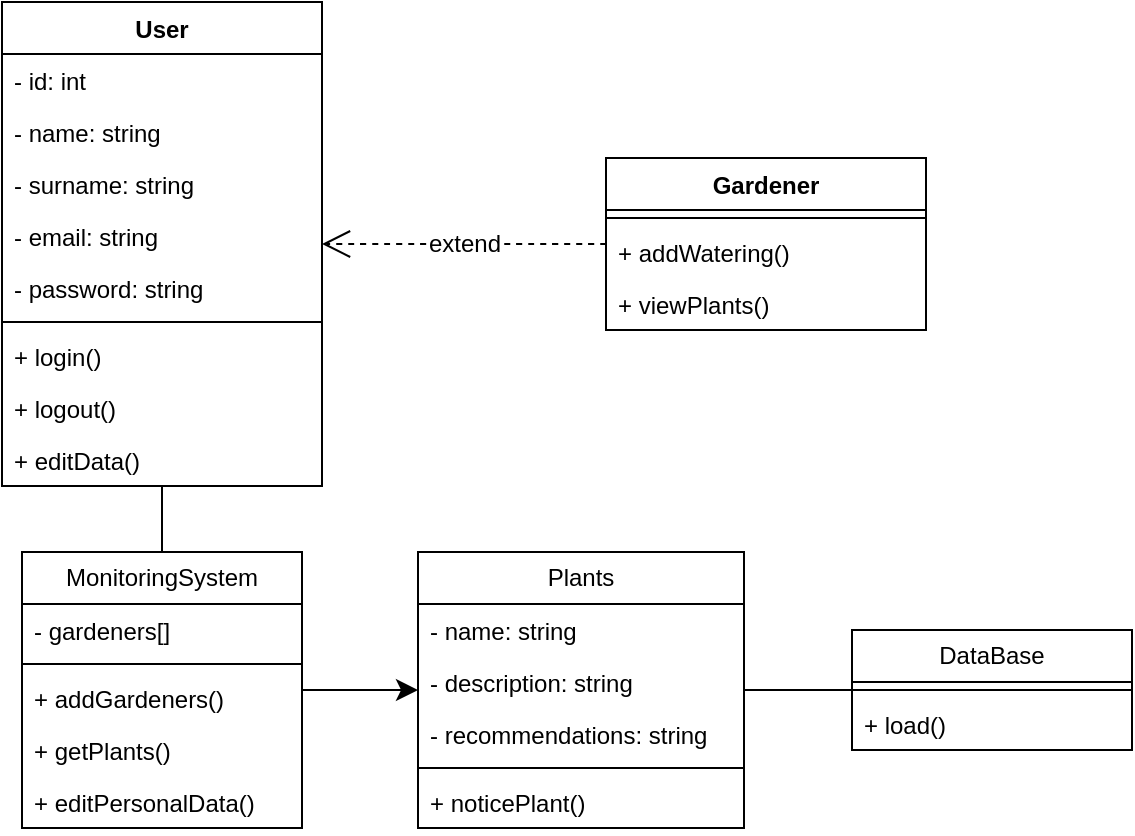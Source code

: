 <mxfile version="24.7.5">
  <diagram name="Страница — 1" id="VITqMJHGawG_AV4IwLpY">
    <mxGraphModel dx="1098" dy="828" grid="0" gridSize="10" guides="1" tooltips="1" connect="1" arrows="1" fold="1" page="0" pageScale="1" pageWidth="827" pageHeight="1169" math="0" shadow="0">
      <root>
        <mxCell id="0" />
        <mxCell id="1" parent="0" />
        <mxCell id="oMOa3SXm_goFEWfaKYYf-68" style="edgeStyle=none;shape=connector;curved=1;rounded=0;orthogonalLoop=1;jettySize=auto;html=1;strokeColor=default;align=center;verticalAlign=middle;fontFamily=Helvetica;fontSize=12;fontColor=default;labelBackgroundColor=default;startFill=0;startSize=8;endArrow=none;endSize=8;" parent="1" source="oMOa3SXm_goFEWfaKYYf-75" target="oMOa3SXm_goFEWfaKYYf-40" edge="1">
          <mxGeometry relative="1" as="geometry">
            <mxPoint x="110.378" y="541" as="sourcePoint" />
          </mxGeometry>
        </mxCell>
        <mxCell id="oMOa3SXm_goFEWfaKYYf-27" value="Gardener" style="swimlane;fontStyle=1;align=center;verticalAlign=top;childLayout=stackLayout;horizontal=1;startSize=26;horizontalStack=0;resizeParent=1;resizeParentMax=0;resizeLast=0;collapsible=1;marginBottom=0;whiteSpace=wrap;html=1;fontFamily=Helvetica;fontSize=12;fontColor=default;labelBackgroundColor=default;" parent="1" vertex="1">
          <mxGeometry x="331" y="414" width="160" height="86" as="geometry" />
        </mxCell>
        <mxCell id="oMOa3SXm_goFEWfaKYYf-29" value="" style="line;strokeWidth=1;fillColor=none;align=left;verticalAlign=middle;spacingTop=-1;spacingLeft=3;spacingRight=3;rotatable=0;labelPosition=right;points=[];portConstraint=eastwest;strokeColor=inherit;fontFamily=Helvetica;fontSize=12;fontColor=default;labelBackgroundColor=default;" parent="oMOa3SXm_goFEWfaKYYf-27" vertex="1">
          <mxGeometry y="26" width="160" height="8" as="geometry" />
        </mxCell>
        <mxCell id="oMOa3SXm_goFEWfaKYYf-30" value="+ addWatering()" style="text;strokeColor=none;fillColor=none;align=left;verticalAlign=top;spacingLeft=4;spacingRight=4;overflow=hidden;rotatable=0;points=[[0,0.5],[1,0.5]];portConstraint=eastwest;whiteSpace=wrap;html=1;fontFamily=Helvetica;fontSize=12;fontColor=default;labelBackgroundColor=default;" parent="oMOa3SXm_goFEWfaKYYf-27" vertex="1">
          <mxGeometry y="34" width="160" height="26" as="geometry" />
        </mxCell>
        <mxCell id="oMOa3SXm_goFEWfaKYYf-31" value="+ viewPlants()" style="text;strokeColor=none;fillColor=none;align=left;verticalAlign=top;spacingLeft=4;spacingRight=4;overflow=hidden;rotatable=0;points=[[0,0.5],[1,0.5]];portConstraint=eastwest;whiteSpace=wrap;html=1;fontFamily=Helvetica;fontSize=12;fontColor=default;labelBackgroundColor=default;" parent="oMOa3SXm_goFEWfaKYYf-27" vertex="1">
          <mxGeometry y="60" width="160" height="26" as="geometry" />
        </mxCell>
        <mxCell id="oMOa3SXm_goFEWfaKYYf-69" style="shape=connector;rounded=0;orthogonalLoop=1;jettySize=auto;html=1;strokeColor=default;align=center;verticalAlign=middle;fontFamily=Helvetica;fontSize=12;fontColor=default;labelBackgroundColor=default;startFill=0;startSize=8;endArrow=classic;endSize=8;endFill=1;" parent="1" source="oMOa3SXm_goFEWfaKYYf-40" target="oMOa3SXm_goFEWfaKYYf-58" edge="1">
          <mxGeometry relative="1" as="geometry" />
        </mxCell>
        <mxCell id="oMOa3SXm_goFEWfaKYYf-40" value="MonitoringSystem" style="swimlane;fontStyle=0;childLayout=stackLayout;horizontal=1;startSize=26;fillColor=none;horizontalStack=0;resizeParent=1;resizeParentMax=0;resizeLast=0;collapsible=1;marginBottom=0;whiteSpace=wrap;html=1;fontFamily=Helvetica;fontSize=12;fontColor=default;labelBackgroundColor=default;" parent="1" vertex="1">
          <mxGeometry x="39" y="611" width="140" height="138" as="geometry" />
        </mxCell>
        <mxCell id="oMOa3SXm_goFEWfaKYYf-41" value="- gardeners[]" style="text;strokeColor=none;fillColor=none;align=left;verticalAlign=top;spacingLeft=4;spacingRight=4;overflow=hidden;rotatable=0;points=[[0,0.5],[1,0.5]];portConstraint=eastwest;whiteSpace=wrap;html=1;fontFamily=Helvetica;fontSize=12;fontColor=default;labelBackgroundColor=default;" parent="oMOa3SXm_goFEWfaKYYf-40" vertex="1">
          <mxGeometry y="26" width="140" height="26" as="geometry" />
        </mxCell>
        <mxCell id="oMOa3SXm_goFEWfaKYYf-88" value="" style="line;strokeWidth=1;fillColor=none;align=left;verticalAlign=middle;spacingTop=-1;spacingLeft=3;spacingRight=3;rotatable=0;labelPosition=right;points=[];portConstraint=eastwest;strokeColor=inherit;fontFamily=Helvetica;fontSize=12;fontColor=default;labelBackgroundColor=default;" parent="oMOa3SXm_goFEWfaKYYf-40" vertex="1">
          <mxGeometry y="52" width="140" height="8" as="geometry" />
        </mxCell>
        <mxCell id="oMOa3SXm_goFEWfaKYYf-43" value="+ addGardeners()" style="text;strokeColor=none;fillColor=none;align=left;verticalAlign=top;spacingLeft=4;spacingRight=4;overflow=hidden;rotatable=0;points=[[0,0.5],[1,0.5]];portConstraint=eastwest;whiteSpace=wrap;html=1;fontFamily=Helvetica;fontSize=12;fontColor=default;labelBackgroundColor=default;" parent="oMOa3SXm_goFEWfaKYYf-40" vertex="1">
          <mxGeometry y="60" width="140" height="26" as="geometry" />
        </mxCell>
        <mxCell id="oMOa3SXm_goFEWfaKYYf-45" value="+ getPlants()" style="text;strokeColor=none;fillColor=none;align=left;verticalAlign=top;spacingLeft=4;spacingRight=4;overflow=hidden;rotatable=0;points=[[0,0.5],[1,0.5]];portConstraint=eastwest;whiteSpace=wrap;html=1;fontFamily=Helvetica;fontSize=12;fontColor=default;labelBackgroundColor=default;" parent="oMOa3SXm_goFEWfaKYYf-40" vertex="1">
          <mxGeometry y="86" width="140" height="26" as="geometry" />
        </mxCell>
        <mxCell id="tyJ0cd-NtEXDI8dohUUs-2" value="+ editPersonalData()" style="text;strokeColor=none;fillColor=none;align=left;verticalAlign=top;spacingLeft=4;spacingRight=4;overflow=hidden;rotatable=0;points=[[0,0.5],[1,0.5]];portConstraint=eastwest;whiteSpace=wrap;html=1;fontFamily=Helvetica;fontSize=12;fontColor=default;labelBackgroundColor=default;" vertex="1" parent="oMOa3SXm_goFEWfaKYYf-40">
          <mxGeometry y="112" width="140" height="26" as="geometry" />
        </mxCell>
        <mxCell id="oMOa3SXm_goFEWfaKYYf-52" value="DataBase" style="swimlane;fontStyle=0;childLayout=stackLayout;horizontal=1;startSize=26;fillColor=none;horizontalStack=0;resizeParent=1;resizeParentMax=0;resizeLast=0;collapsible=1;marginBottom=0;whiteSpace=wrap;html=1;fontFamily=Helvetica;fontSize=12;fontColor=default;labelBackgroundColor=default;" parent="1" vertex="1">
          <mxGeometry x="454" y="650" width="140" height="60" as="geometry" />
        </mxCell>
        <mxCell id="oMOa3SXm_goFEWfaKYYf-90" value="" style="line;strokeWidth=1;fillColor=none;align=left;verticalAlign=middle;spacingTop=-1;spacingLeft=3;spacingRight=3;rotatable=0;labelPosition=right;points=[];portConstraint=eastwest;strokeColor=inherit;fontFamily=Helvetica;fontSize=12;fontColor=default;labelBackgroundColor=default;" parent="oMOa3SXm_goFEWfaKYYf-52" vertex="1">
          <mxGeometry y="26" width="140" height="8" as="geometry" />
        </mxCell>
        <mxCell id="oMOa3SXm_goFEWfaKYYf-54" value="+ load()" style="text;strokeColor=none;fillColor=none;align=left;verticalAlign=top;spacingLeft=4;spacingRight=4;overflow=hidden;rotatable=0;points=[[0,0.5],[1,0.5]];portConstraint=eastwest;whiteSpace=wrap;html=1;fontFamily=Helvetica;fontSize=12;fontColor=default;labelBackgroundColor=default;" parent="oMOa3SXm_goFEWfaKYYf-52" vertex="1">
          <mxGeometry y="34" width="140" height="26" as="geometry" />
        </mxCell>
        <mxCell id="oMOa3SXm_goFEWfaKYYf-70" style="edgeStyle=none;shape=connector;curved=1;rounded=0;orthogonalLoop=1;jettySize=auto;html=1;strokeColor=default;align=center;verticalAlign=middle;fontFamily=Helvetica;fontSize=12;fontColor=default;labelBackgroundColor=default;startFill=0;startSize=8;endArrow=none;endSize=8;" parent="1" source="oMOa3SXm_goFEWfaKYYf-58" target="oMOa3SXm_goFEWfaKYYf-52" edge="1">
          <mxGeometry relative="1" as="geometry" />
        </mxCell>
        <mxCell id="oMOa3SXm_goFEWfaKYYf-58" value="Plants" style="swimlane;fontStyle=0;childLayout=stackLayout;horizontal=1;startSize=26;fillColor=none;horizontalStack=0;resizeParent=1;resizeParentMax=0;resizeLast=0;collapsible=1;marginBottom=0;whiteSpace=wrap;html=1;fontFamily=Helvetica;fontSize=12;fontColor=default;labelBackgroundColor=default;" parent="1" vertex="1">
          <mxGeometry x="237" y="611" width="163" height="138" as="geometry" />
        </mxCell>
        <mxCell id="oMOa3SXm_goFEWfaKYYf-59" value="- name: string" style="text;strokeColor=none;fillColor=none;align=left;verticalAlign=top;spacingLeft=4;spacingRight=4;overflow=hidden;rotatable=0;points=[[0,0.5],[1,0.5]];portConstraint=eastwest;whiteSpace=wrap;html=1;fontFamily=Helvetica;fontSize=12;fontColor=default;labelBackgroundColor=default;" parent="oMOa3SXm_goFEWfaKYYf-58" vertex="1">
          <mxGeometry y="26" width="163" height="26" as="geometry" />
        </mxCell>
        <mxCell id="oMOa3SXm_goFEWfaKYYf-60" value="- description: string" style="text;strokeColor=none;fillColor=none;align=left;verticalAlign=top;spacingLeft=4;spacingRight=4;overflow=hidden;rotatable=0;points=[[0,0.5],[1,0.5]];portConstraint=eastwest;whiteSpace=wrap;html=1;fontFamily=Helvetica;fontSize=12;fontColor=default;labelBackgroundColor=default;" parent="oMOa3SXm_goFEWfaKYYf-58" vertex="1">
          <mxGeometry y="52" width="163" height="26" as="geometry" />
        </mxCell>
        <mxCell id="oMOa3SXm_goFEWfaKYYf-61" value="- recommendations: string" style="text;strokeColor=none;fillColor=none;align=left;verticalAlign=top;spacingLeft=4;spacingRight=4;overflow=hidden;rotatable=0;points=[[0,0.5],[1,0.5]];portConstraint=eastwest;whiteSpace=wrap;html=1;fontFamily=Helvetica;fontSize=12;fontColor=default;labelBackgroundColor=default;" parent="oMOa3SXm_goFEWfaKYYf-58" vertex="1">
          <mxGeometry y="78" width="163" height="26" as="geometry" />
        </mxCell>
        <mxCell id="oMOa3SXm_goFEWfaKYYf-89" value="" style="line;strokeWidth=1;fillColor=none;align=left;verticalAlign=middle;spacingTop=-1;spacingLeft=3;spacingRight=3;rotatable=0;labelPosition=right;points=[];portConstraint=eastwest;strokeColor=inherit;fontFamily=Helvetica;fontSize=12;fontColor=default;labelBackgroundColor=default;" parent="oMOa3SXm_goFEWfaKYYf-58" vertex="1">
          <mxGeometry y="104" width="163" height="8" as="geometry" />
        </mxCell>
        <mxCell id="oMOa3SXm_goFEWfaKYYf-63" value="+ noticePlant()" style="text;strokeColor=none;fillColor=none;align=left;verticalAlign=top;spacingLeft=4;spacingRight=4;overflow=hidden;rotatable=0;points=[[0,0.5],[1,0.5]];portConstraint=eastwest;whiteSpace=wrap;html=1;fontFamily=Helvetica;fontSize=12;fontColor=default;labelBackgroundColor=default;" parent="oMOa3SXm_goFEWfaKYYf-58" vertex="1">
          <mxGeometry y="112" width="163" height="26" as="geometry" />
        </mxCell>
        <mxCell id="oMOa3SXm_goFEWfaKYYf-64" value="extend" style="endArrow=open;endSize=12;dashed=1;html=1;rounded=0;strokeColor=default;align=center;verticalAlign=middle;fontFamily=Helvetica;fontSize=12;fontColor=default;labelBackgroundColor=default;edgeStyle=none;curved=1;" parent="1" source="oMOa3SXm_goFEWfaKYYf-27" target="oMOa3SXm_goFEWfaKYYf-75" edge="1">
          <mxGeometry width="160" relative="1" as="geometry">
            <mxPoint x="248" y="402" as="sourcePoint" />
            <mxPoint x="181" y="464.517" as="targetPoint" />
          </mxGeometry>
        </mxCell>
        <mxCell id="oMOa3SXm_goFEWfaKYYf-75" value="User" style="swimlane;fontStyle=1;align=center;verticalAlign=top;childLayout=stackLayout;horizontal=1;startSize=26;horizontalStack=0;resizeParent=1;resizeParentMax=0;resizeLast=0;collapsible=1;marginBottom=0;whiteSpace=wrap;html=1;fontFamily=Helvetica;fontSize=12;fontColor=default;labelBackgroundColor=default;" parent="1" vertex="1">
          <mxGeometry x="29" y="336" width="160" height="242" as="geometry" />
        </mxCell>
        <mxCell id="oMOa3SXm_goFEWfaKYYf-83" value="- id: int" style="text;strokeColor=none;fillColor=none;align=left;verticalAlign=top;spacingLeft=4;spacingRight=4;overflow=hidden;rotatable=0;points=[[0,0.5],[1,0.5]];portConstraint=eastwest;whiteSpace=wrap;html=1;fontFamily=Helvetica;fontSize=12;fontColor=default;labelBackgroundColor=default;" parent="oMOa3SXm_goFEWfaKYYf-75" vertex="1">
          <mxGeometry y="26" width="160" height="26" as="geometry" />
        </mxCell>
        <mxCell id="oMOa3SXm_goFEWfaKYYf-84" value="- name: string" style="text;strokeColor=none;fillColor=none;align=left;verticalAlign=top;spacingLeft=4;spacingRight=4;overflow=hidden;rotatable=0;points=[[0,0.5],[1,0.5]];portConstraint=eastwest;whiteSpace=wrap;html=1;fontFamily=Helvetica;fontSize=12;fontColor=default;labelBackgroundColor=default;" parent="oMOa3SXm_goFEWfaKYYf-75" vertex="1">
          <mxGeometry y="52" width="160" height="26" as="geometry" />
        </mxCell>
        <mxCell id="tyJ0cd-NtEXDI8dohUUs-1" value="- surname: string" style="text;strokeColor=none;fillColor=none;align=left;verticalAlign=top;spacingLeft=4;spacingRight=4;overflow=hidden;rotatable=0;points=[[0,0.5],[1,0.5]];portConstraint=eastwest;whiteSpace=wrap;html=1;fontFamily=Helvetica;fontSize=12;fontColor=default;labelBackgroundColor=default;" vertex="1" parent="oMOa3SXm_goFEWfaKYYf-75">
          <mxGeometry y="78" width="160" height="26" as="geometry" />
        </mxCell>
        <mxCell id="oMOa3SXm_goFEWfaKYYf-85" value="- email: string" style="text;strokeColor=none;fillColor=none;align=left;verticalAlign=top;spacingLeft=4;spacingRight=4;overflow=hidden;rotatable=0;points=[[0,0.5],[1,0.5]];portConstraint=eastwest;whiteSpace=wrap;html=1;fontFamily=Helvetica;fontSize=12;fontColor=default;labelBackgroundColor=default;" parent="oMOa3SXm_goFEWfaKYYf-75" vertex="1">
          <mxGeometry y="104" width="160" height="26" as="geometry" />
        </mxCell>
        <mxCell id="oMOa3SXm_goFEWfaKYYf-86" value="- password: string" style="text;strokeColor=none;fillColor=none;align=left;verticalAlign=top;spacingLeft=4;spacingRight=4;overflow=hidden;rotatable=0;points=[[0,0.5],[1,0.5]];portConstraint=eastwest;whiteSpace=wrap;html=1;fontFamily=Helvetica;fontSize=12;fontColor=default;labelBackgroundColor=default;" parent="oMOa3SXm_goFEWfaKYYf-75" vertex="1">
          <mxGeometry y="130" width="160" height="26" as="geometry" />
        </mxCell>
        <mxCell id="oMOa3SXm_goFEWfaKYYf-77" value="" style="line;strokeWidth=1;fillColor=none;align=left;verticalAlign=middle;spacingTop=-1;spacingLeft=3;spacingRight=3;rotatable=0;labelPosition=right;points=[];portConstraint=eastwest;strokeColor=inherit;fontFamily=Helvetica;fontSize=12;fontColor=default;labelBackgroundColor=default;" parent="oMOa3SXm_goFEWfaKYYf-75" vertex="1">
          <mxGeometry y="156" width="160" height="8" as="geometry" />
        </mxCell>
        <mxCell id="oMOa3SXm_goFEWfaKYYf-78" value="+ login()" style="text;strokeColor=none;fillColor=none;align=left;verticalAlign=top;spacingLeft=4;spacingRight=4;overflow=hidden;rotatable=0;points=[[0,0.5],[1,0.5]];portConstraint=eastwest;whiteSpace=wrap;html=1;fontFamily=Helvetica;fontSize=12;fontColor=default;labelBackgroundColor=default;" parent="oMOa3SXm_goFEWfaKYYf-75" vertex="1">
          <mxGeometry y="164" width="160" height="26" as="geometry" />
        </mxCell>
        <mxCell id="oMOa3SXm_goFEWfaKYYf-87" value="+ logout()" style="text;strokeColor=none;fillColor=none;align=left;verticalAlign=top;spacingLeft=4;spacingRight=4;overflow=hidden;rotatable=0;points=[[0,0.5],[1,0.5]];portConstraint=eastwest;whiteSpace=wrap;html=1;fontFamily=Helvetica;fontSize=12;fontColor=default;labelBackgroundColor=default;" parent="oMOa3SXm_goFEWfaKYYf-75" vertex="1">
          <mxGeometry y="190" width="160" height="26" as="geometry" />
        </mxCell>
        <mxCell id="tyJ0cd-NtEXDI8dohUUs-3" value="+ editData()" style="text;strokeColor=none;fillColor=none;align=left;verticalAlign=top;spacingLeft=4;spacingRight=4;overflow=hidden;rotatable=0;points=[[0,0.5],[1,0.5]];portConstraint=eastwest;whiteSpace=wrap;html=1;fontFamily=Helvetica;fontSize=12;fontColor=default;labelBackgroundColor=default;" vertex="1" parent="oMOa3SXm_goFEWfaKYYf-75">
          <mxGeometry y="216" width="160" height="26" as="geometry" />
        </mxCell>
      </root>
    </mxGraphModel>
  </diagram>
</mxfile>
